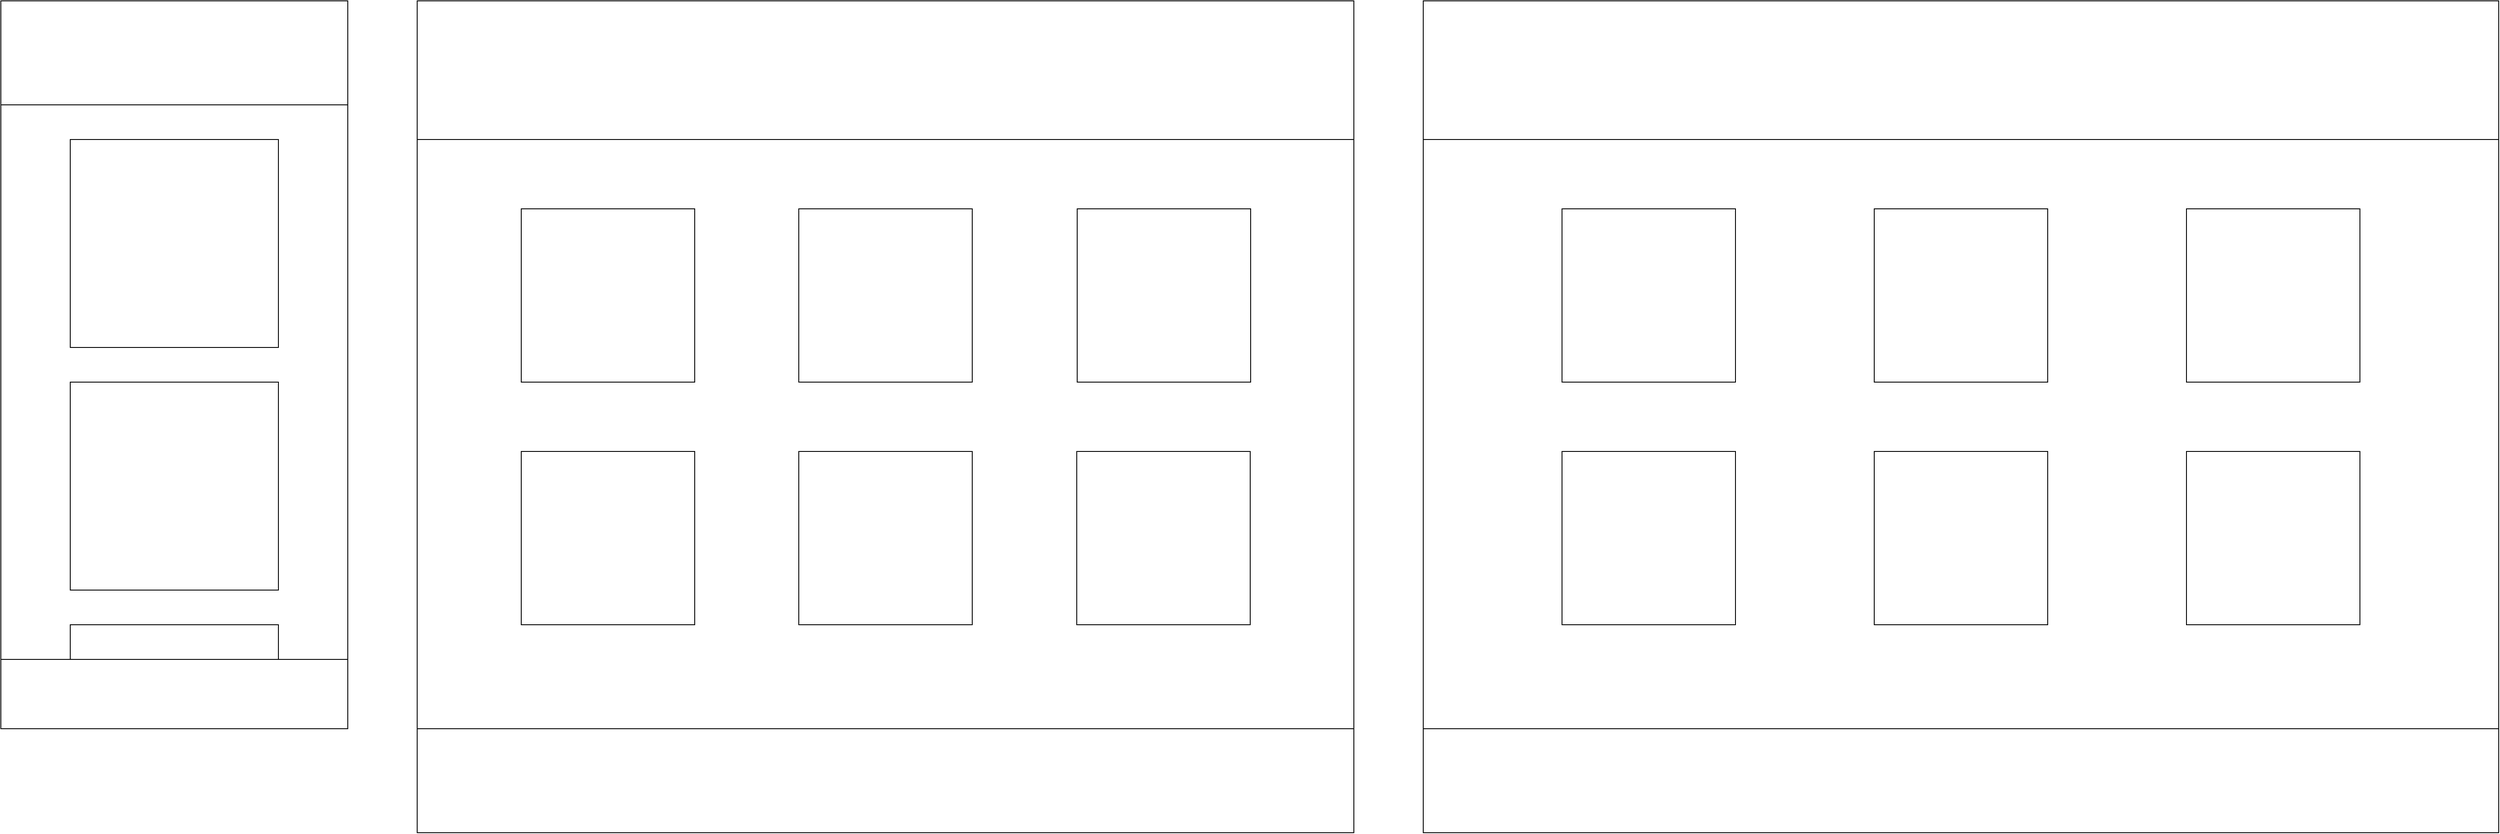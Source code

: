 <mxfile version="15.7.3" type="device"><diagram id="F121B6HRI1A8Ih671q8s" name="Page-1"><mxGraphModel dx="1892" dy="1258" grid="1" gridSize="10" guides="1" tooltips="1" connect="1" arrows="1" fold="1" page="1" pageScale="1" pageWidth="827" pageHeight="1169" math="0" shadow="0"><root><mxCell id="0"/><mxCell id="1" parent="0"/><mxCell id="IAIaI0IsjCo9Y9ux406u-1" value="" style="rounded=0;whiteSpace=wrap;html=1;fillColor=none;" vertex="1" parent="1"><mxGeometry width="400" height="840" as="geometry"/></mxCell><mxCell id="IAIaI0IsjCo9Y9ux406u-2" value="" style="rounded=0;whiteSpace=wrap;html=1;" vertex="1" parent="1"><mxGeometry width="400" height="120" as="geometry"/></mxCell><mxCell id="IAIaI0IsjCo9Y9ux406u-4" value="" style="whiteSpace=wrap;html=1;aspect=fixed;fillColor=default;" vertex="1" parent="1"><mxGeometry x="80" y="160" width="240" height="240" as="geometry"/></mxCell><mxCell id="IAIaI0IsjCo9Y9ux406u-6" value="" style="whiteSpace=wrap;html=1;aspect=fixed;fillColor=default;" vertex="1" parent="1"><mxGeometry x="80" y="440" width="240" height="240" as="geometry"/></mxCell><mxCell id="IAIaI0IsjCo9Y9ux406u-7" value="" style="rounded=0;whiteSpace=wrap;html=1;fillColor=default;" vertex="1" parent="1"><mxGeometry x="80" y="720" width="240" height="90" as="geometry"/></mxCell><mxCell id="IAIaI0IsjCo9Y9ux406u-3" value="" style="rounded=0;whiteSpace=wrap;html=1;fillColor=default;" vertex="1" parent="1"><mxGeometry y="760" width="400" height="80" as="geometry"/></mxCell><mxCell id="IAIaI0IsjCo9Y9ux406u-8" value="" style="rounded=0;whiteSpace=wrap;html=1;fillColor=none;" vertex="1" parent="1"><mxGeometry x="480" width="1080" height="960" as="geometry"/></mxCell><mxCell id="IAIaI0IsjCo9Y9ux406u-9" value="" style="rounded=0;whiteSpace=wrap;html=1;fillColor=default;" vertex="1" parent="1"><mxGeometry x="480" width="1080" height="160" as="geometry"/></mxCell><mxCell id="IAIaI0IsjCo9Y9ux406u-10" value="" style="rounded=0;whiteSpace=wrap;html=1;fillColor=default;" vertex="1" parent="1"><mxGeometry x="480" y="840" width="1080" height="120" as="geometry"/></mxCell><mxCell id="IAIaI0IsjCo9Y9ux406u-11" value="" style="whiteSpace=wrap;html=1;aspect=fixed;fillColor=default;" vertex="1" parent="1"><mxGeometry x="600" y="240" width="200" height="200" as="geometry"/></mxCell><mxCell id="IAIaI0IsjCo9Y9ux406u-12" value="" style="whiteSpace=wrap;html=1;aspect=fixed;fillColor=default;" vertex="1" parent="1"><mxGeometry x="920" y="240" width="200" height="200" as="geometry"/></mxCell><mxCell id="IAIaI0IsjCo9Y9ux406u-13" value="" style="whiteSpace=wrap;html=1;aspect=fixed;fillColor=default;" vertex="1" parent="1"><mxGeometry x="1241" y="240" width="200" height="200" as="geometry"/></mxCell><mxCell id="IAIaI0IsjCo9Y9ux406u-14" value="" style="whiteSpace=wrap;html=1;aspect=fixed;fillColor=default;" vertex="1" parent="1"><mxGeometry x="600" y="520" width="200" height="200" as="geometry"/></mxCell><mxCell id="IAIaI0IsjCo9Y9ux406u-15" value="" style="whiteSpace=wrap;html=1;aspect=fixed;fillColor=default;" vertex="1" parent="1"><mxGeometry x="920" y="520" width="200" height="200" as="geometry"/></mxCell><mxCell id="IAIaI0IsjCo9Y9ux406u-16" value="" style="whiteSpace=wrap;html=1;aspect=fixed;fillColor=default;" vertex="1" parent="1"><mxGeometry x="1240.5" y="520" width="200" height="200" as="geometry"/></mxCell><mxCell id="IAIaI0IsjCo9Y9ux406u-18" value="" style="rounded=0;whiteSpace=wrap;html=1;fillColor=none;" vertex="1" parent="1"><mxGeometry x="1640" width="1240" height="960" as="geometry"/></mxCell><mxCell id="IAIaI0IsjCo9Y9ux406u-19" value="" style="rounded=0;whiteSpace=wrap;html=1;fillColor=default;" vertex="1" parent="1"><mxGeometry x="1640" width="1240" height="160" as="geometry"/></mxCell><mxCell id="IAIaI0IsjCo9Y9ux406u-20" value="" style="rounded=0;whiteSpace=wrap;html=1;fillColor=default;" vertex="1" parent="1"><mxGeometry x="1640" y="840" width="1240" height="120" as="geometry"/></mxCell><mxCell id="IAIaI0IsjCo9Y9ux406u-21" value="" style="whiteSpace=wrap;html=1;aspect=fixed;fillColor=default;" vertex="1" parent="1"><mxGeometry x="1800" y="240" width="200" height="200" as="geometry"/></mxCell><mxCell id="IAIaI0IsjCo9Y9ux406u-22" value="" style="whiteSpace=wrap;html=1;aspect=fixed;fillColor=default;" vertex="1" parent="1"><mxGeometry x="1800" y="520" width="200" height="200" as="geometry"/></mxCell><mxCell id="IAIaI0IsjCo9Y9ux406u-23" value="" style="whiteSpace=wrap;html=1;aspect=fixed;fillColor=default;" vertex="1" parent="1"><mxGeometry x="2160" y="520" width="200" height="200" as="geometry"/></mxCell><mxCell id="IAIaI0IsjCo9Y9ux406u-24" value="" style="whiteSpace=wrap;html=1;aspect=fixed;fillColor=default;" vertex="1" parent="1"><mxGeometry x="2520" y="520" width="200" height="200" as="geometry"/></mxCell><mxCell id="IAIaI0IsjCo9Y9ux406u-25" value="" style="whiteSpace=wrap;html=1;aspect=fixed;fillColor=default;" vertex="1" parent="1"><mxGeometry x="2160" y="240" width="200" height="200" as="geometry"/></mxCell><mxCell id="IAIaI0IsjCo9Y9ux406u-26" value="" style="whiteSpace=wrap;html=1;aspect=fixed;fillColor=default;" vertex="1" parent="1"><mxGeometry x="2520" y="240" width="200" height="200" as="geometry"/></mxCell></root></mxGraphModel></diagram></mxfile>